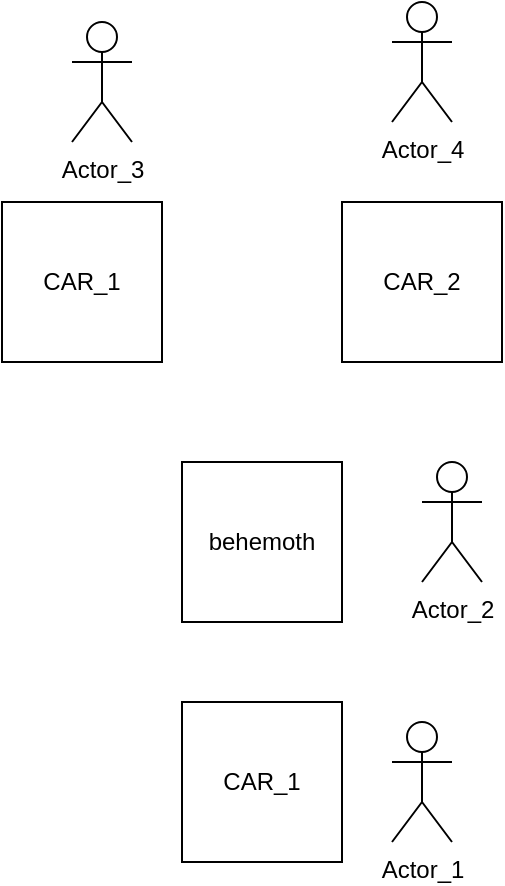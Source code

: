 <mxfile>
    <diagram id="2rrxs_rF_xV1B0-sSVoi" name="Page-1">
        <mxGraphModel dx="951" dy="655" grid="1" gridSize="10" guides="1" tooltips="1" connect="1" arrows="1" fold="1" page="1" pageScale="1" pageWidth="850" pageHeight="1100" math="0" shadow="0">
            <root>
                <mxCell id="0"/>
                <mxCell id="1" parent="0"/>
                <mxCell id="2" value="CAR_1" style="whiteSpace=wrap;html=1;aspect=fixed;" vertex="1" parent="1">
                    <mxGeometry x="70" y="210" width="80" height="80" as="geometry"/>
                </mxCell>
                <mxCell id="3" value="CAR_2" style="whiteSpace=wrap;html=1;aspect=fixed;" vertex="1" parent="1">
                    <mxGeometry x="240" y="210" width="80" height="80" as="geometry"/>
                </mxCell>
                <mxCell id="4" value="Actor_2" style="shape=umlActor;verticalLabelPosition=bottom;verticalAlign=top;html=1;outlineConnect=0;" vertex="1" parent="1">
                    <mxGeometry x="280" y="340" width="30" height="60" as="geometry"/>
                </mxCell>
                <mxCell id="6" value="Actor_4" style="shape=umlActor;verticalLabelPosition=bottom;verticalAlign=top;html=1;outlineConnect=0;" vertex="1" parent="1">
                    <mxGeometry x="265" y="110" width="30" height="60" as="geometry"/>
                </mxCell>
                <mxCell id="7" value="behemoth" style="whiteSpace=wrap;html=1;aspect=fixed;" vertex="1" parent="1">
                    <mxGeometry x="160" y="340" width="80" height="80" as="geometry"/>
                </mxCell>
                <mxCell id="8" value="CAR_1" style="whiteSpace=wrap;html=1;aspect=fixed;" vertex="1" parent="1">
                    <mxGeometry x="160" y="460" width="80" height="80" as="geometry"/>
                </mxCell>
                <mxCell id="9" value="Actor_3" style="shape=umlActor;verticalLabelPosition=bottom;verticalAlign=top;html=1;outlineConnect=0;" vertex="1" parent="1">
                    <mxGeometry x="105" y="120" width="30" height="60" as="geometry"/>
                </mxCell>
                <mxCell id="10" value="Actor_1" style="shape=umlActor;verticalLabelPosition=bottom;verticalAlign=top;html=1;outlineConnect=0;" vertex="1" parent="1">
                    <mxGeometry x="265" y="470" width="30" height="60" as="geometry"/>
                </mxCell>
            </root>
        </mxGraphModel>
    </diagram>
</mxfile>